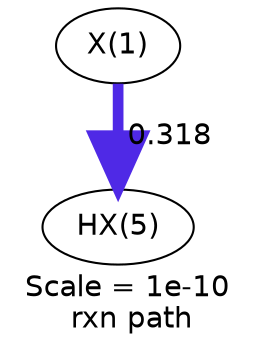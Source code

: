 digraph reaction_paths {
center=1;
s50 -> s51[fontname="Helvetica", style="setlinewidth(5.14)", arrowsize=2.57, color="0.7, 0.818, 0.9"
, label=" 0.318"];
s50 [ fontname="Helvetica", label="X(1)"];
s51 [ fontname="Helvetica", label="HX(5)"];
 label = "Scale = 1e-10\l rxn path";
 fontname = "Helvetica";
}
